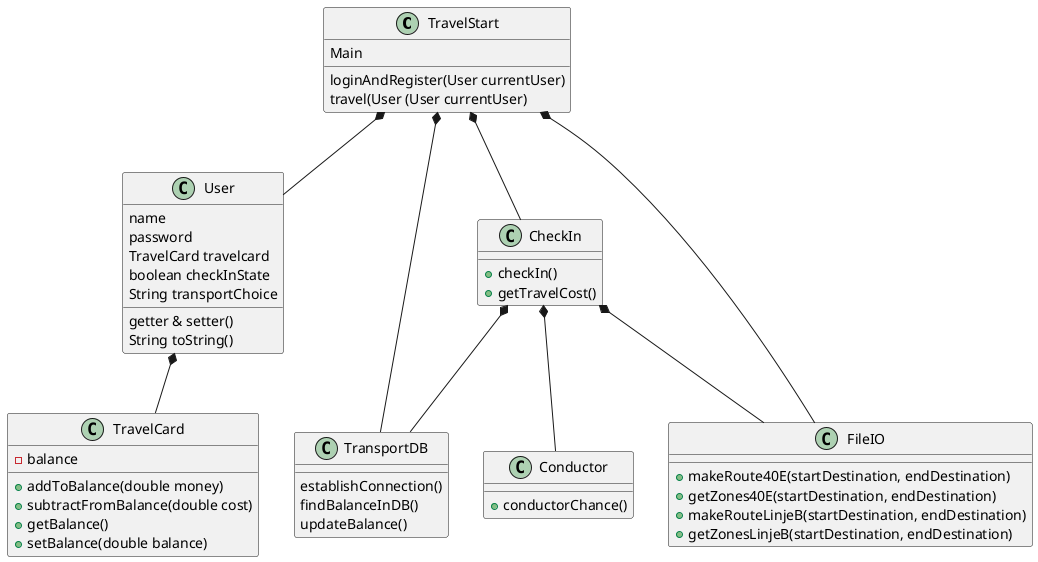 @startuml
class TravelStart
class User
class TravelCard
class Conductor
class CheckIn
class TransportDB

TravelStart *--TransportDB
CheckIn *--TransportDB

TravelStart *-- User
User *-- TravelCard

CheckIn *--Conductor

CheckIn *--FileIO
TravelStart*--CheckIn
TravelStart *--FileIO

TransportDB : establishConnection()
TransportDB : findBalanceInDB()
TransportDB : updateBalance()

TravelStart : Main
TravelStart : loginAndRegister(User currentUser)
TravelStart : travel(User (User currentUser)

CheckIn : +checkIn()
CheckIn : +getTravelCost()

 User : name
 User : password
 User : TravelCard travelcard
 User : boolean checkInState
 User : String transportChoice
 User : getter & setter()
 User : String toString()

TravelCard : -balance
TravelCard : +addToBalance(double money)
TravelCard : +subtractFromBalance(double cost)
TravelCard : +getBalance()
TravelCard : +setBalance(double balance)

Conductor : +conductorChance()

FileIO : +makeRoute40E(startDestination, endDestination)
FileIO : +getZones40E(startDestination, endDestination)
FileIO : +makeRouteLinjeB(startDestination, endDestination)
FileIO : +getZonesLinjeB(startDestination, endDestination)

@enduml